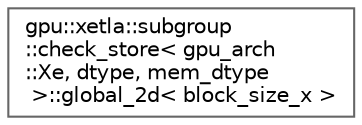 digraph "Graphical Class Hierarchy"
{
 // LATEX_PDF_SIZE
  bgcolor="transparent";
  edge [fontname=Helvetica,fontsize=10,labelfontname=Helvetica,labelfontsize=10];
  node [fontname=Helvetica,fontsize=10,shape=box,height=0.2,width=0.4];
  rankdir="LR";
  Node0 [id="Node000000",label="gpu::xetla::subgroup\l::check_store\< gpu_arch\l::Xe, dtype, mem_dtype\l \>::global_2d\< block_size_x \>",height=0.2,width=0.4,color="grey40", fillcolor="white", style="filled",URL="$structgpu_1_1xetla_1_1subgroup_1_1check__store_3_01gpu__arch_1_1Xe_00_01dtype_00_01mem__dtype_01_4_1_1global__2d.html",tooltip=" "];
}
